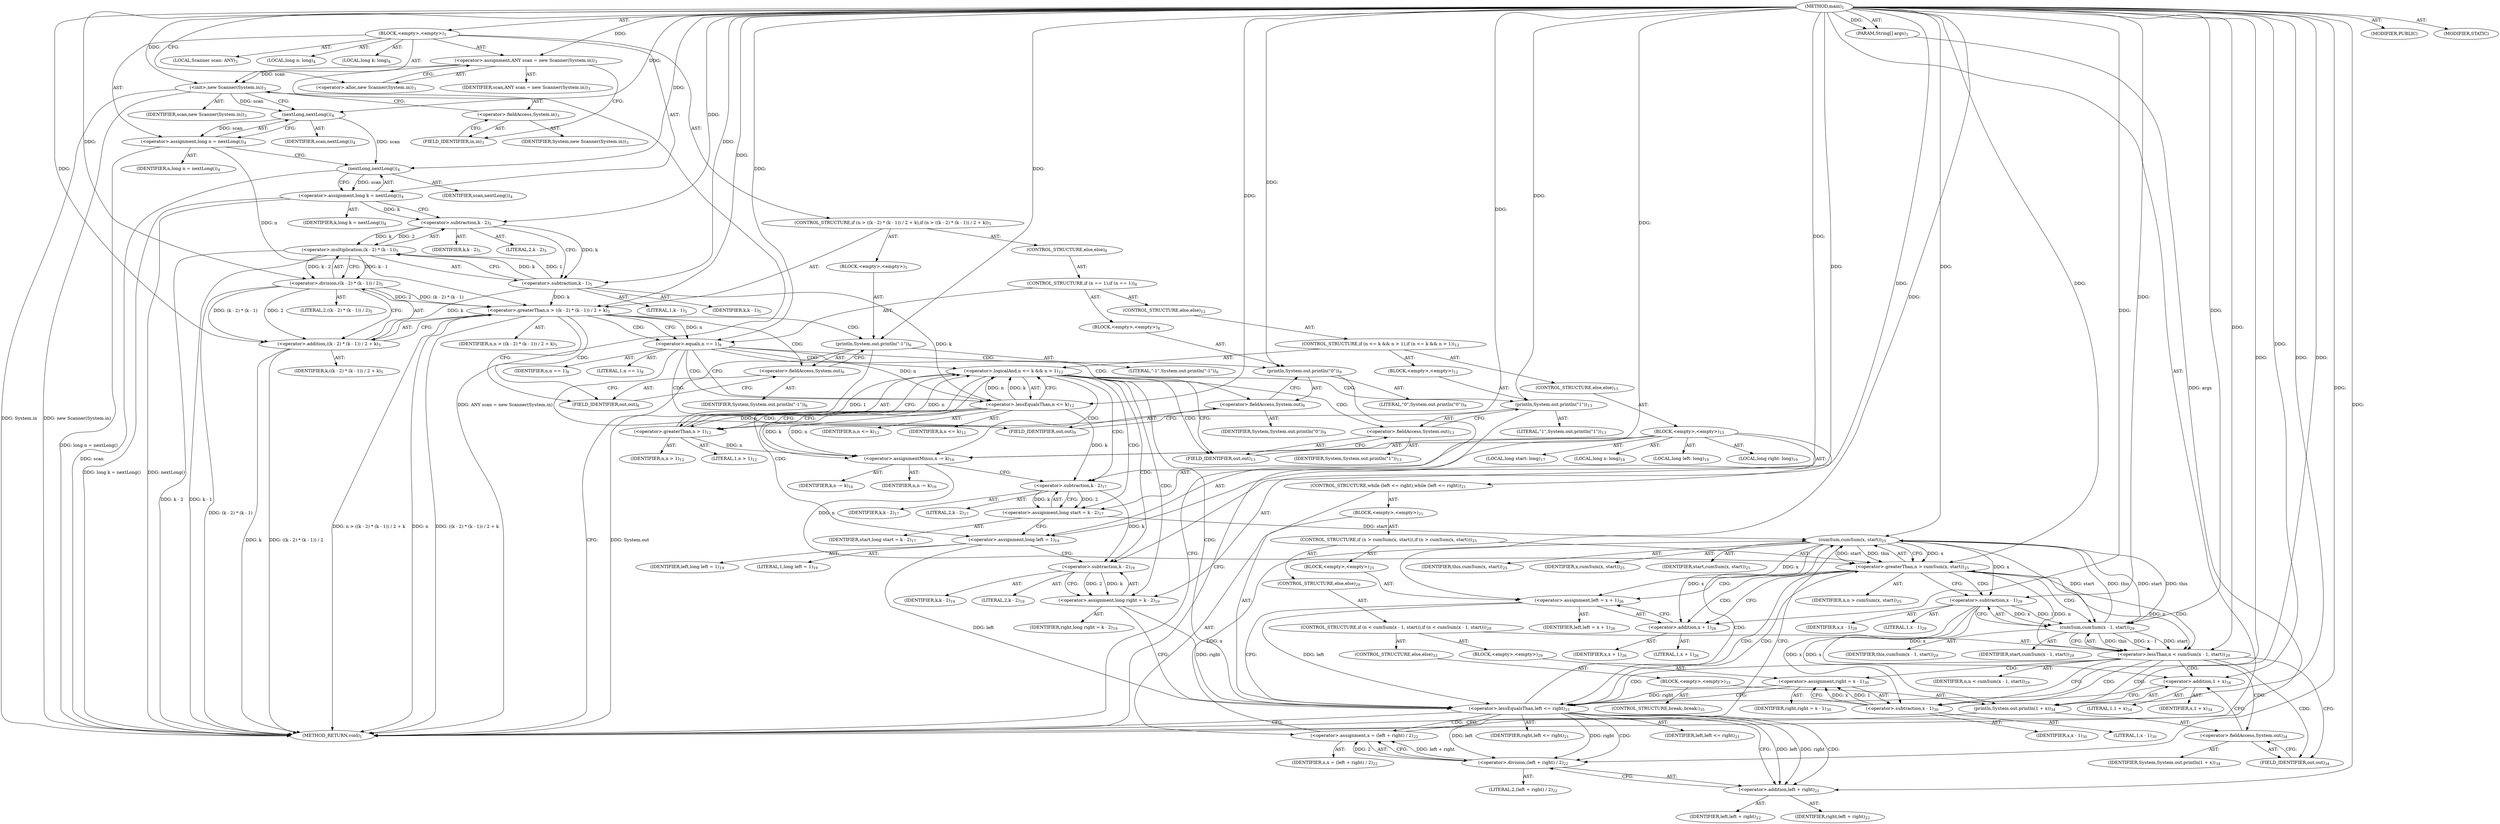 digraph "main" {  
"19" [label = <(METHOD,main)<SUB>1</SUB>> ]
"20" [label = <(PARAM,String[] args)<SUB>1</SUB>> ]
"21" [label = <(BLOCK,&lt;empty&gt;,&lt;empty&gt;)<SUB>1</SUB>> ]
"4" [label = <(LOCAL,Scanner scan: ANY)<SUB>3</SUB>> ]
"22" [label = <(&lt;operator&gt;.assignment,ANY scan = new Scanner(System.in))<SUB>3</SUB>> ]
"23" [label = <(IDENTIFIER,scan,ANY scan = new Scanner(System.in))<SUB>3</SUB>> ]
"24" [label = <(&lt;operator&gt;.alloc,new Scanner(System.in))<SUB>3</SUB>> ]
"25" [label = <(&lt;init&gt;,new Scanner(System.in))<SUB>3</SUB>> ]
"3" [label = <(IDENTIFIER,scan,new Scanner(System.in))<SUB>3</SUB>> ]
"26" [label = <(&lt;operator&gt;.fieldAccess,System.in)<SUB>3</SUB>> ]
"27" [label = <(IDENTIFIER,System,new Scanner(System.in))<SUB>3</SUB>> ]
"28" [label = <(FIELD_IDENTIFIER,in,in)<SUB>3</SUB>> ]
"29" [label = <(LOCAL,long n: long)<SUB>4</SUB>> ]
"30" [label = <(LOCAL,long k: long)<SUB>4</SUB>> ]
"31" [label = <(&lt;operator&gt;.assignment,long n = nextLong())<SUB>4</SUB>> ]
"32" [label = <(IDENTIFIER,n,long n = nextLong())<SUB>4</SUB>> ]
"33" [label = <(nextLong,nextLong())<SUB>4</SUB>> ]
"34" [label = <(IDENTIFIER,scan,nextLong())<SUB>4</SUB>> ]
"35" [label = <(&lt;operator&gt;.assignment,long k = nextLong())<SUB>4</SUB>> ]
"36" [label = <(IDENTIFIER,k,long k = nextLong())<SUB>4</SUB>> ]
"37" [label = <(nextLong,nextLong())<SUB>4</SUB>> ]
"38" [label = <(IDENTIFIER,scan,nextLong())<SUB>4</SUB>> ]
"39" [label = <(CONTROL_STRUCTURE,if (n &gt; ((k - 2) * (k - 1)) / 2 + k),if (n &gt; ((k - 2) * (k - 1)) / 2 + k))<SUB>5</SUB>> ]
"40" [label = <(&lt;operator&gt;.greaterThan,n &gt; ((k - 2) * (k - 1)) / 2 + k)<SUB>5</SUB>> ]
"41" [label = <(IDENTIFIER,n,n &gt; ((k - 2) * (k - 1)) / 2 + k)<SUB>5</SUB>> ]
"42" [label = <(&lt;operator&gt;.addition,((k - 2) * (k - 1)) / 2 + k)<SUB>5</SUB>> ]
"43" [label = <(&lt;operator&gt;.division,((k - 2) * (k - 1)) / 2)<SUB>5</SUB>> ]
"44" [label = <(&lt;operator&gt;.multiplication,(k - 2) * (k - 1))<SUB>5</SUB>> ]
"45" [label = <(&lt;operator&gt;.subtraction,k - 2)<SUB>5</SUB>> ]
"46" [label = <(IDENTIFIER,k,k - 2)<SUB>5</SUB>> ]
"47" [label = <(LITERAL,2,k - 2)<SUB>5</SUB>> ]
"48" [label = <(&lt;operator&gt;.subtraction,k - 1)<SUB>5</SUB>> ]
"49" [label = <(IDENTIFIER,k,k - 1)<SUB>5</SUB>> ]
"50" [label = <(LITERAL,1,k - 1)<SUB>5</SUB>> ]
"51" [label = <(LITERAL,2,((k - 2) * (k - 1)) / 2)<SUB>5</SUB>> ]
"52" [label = <(IDENTIFIER,k,((k - 2) * (k - 1)) / 2 + k)<SUB>5</SUB>> ]
"53" [label = <(BLOCK,&lt;empty&gt;,&lt;empty&gt;)<SUB>5</SUB>> ]
"54" [label = <(println,System.out.println(&quot;-1&quot;))<SUB>6</SUB>> ]
"55" [label = <(&lt;operator&gt;.fieldAccess,System.out)<SUB>6</SUB>> ]
"56" [label = <(IDENTIFIER,System,System.out.println(&quot;-1&quot;))<SUB>6</SUB>> ]
"57" [label = <(FIELD_IDENTIFIER,out,out)<SUB>6</SUB>> ]
"58" [label = <(LITERAL,&quot;-1&quot;,System.out.println(&quot;-1&quot;))<SUB>6</SUB>> ]
"59" [label = <(CONTROL_STRUCTURE,else,else)<SUB>8</SUB>> ]
"60" [label = <(CONTROL_STRUCTURE,if (n == 1),if (n == 1))<SUB>8</SUB>> ]
"61" [label = <(&lt;operator&gt;.equals,n == 1)<SUB>8</SUB>> ]
"62" [label = <(IDENTIFIER,n,n == 1)<SUB>8</SUB>> ]
"63" [label = <(LITERAL,1,n == 1)<SUB>8</SUB>> ]
"64" [label = <(BLOCK,&lt;empty&gt;,&lt;empty&gt;)<SUB>8</SUB>> ]
"65" [label = <(println,System.out.println(&quot;0&quot;))<SUB>9</SUB>> ]
"66" [label = <(&lt;operator&gt;.fieldAccess,System.out)<SUB>9</SUB>> ]
"67" [label = <(IDENTIFIER,System,System.out.println(&quot;0&quot;))<SUB>9</SUB>> ]
"68" [label = <(FIELD_IDENTIFIER,out,out)<SUB>9</SUB>> ]
"69" [label = <(LITERAL,&quot;0&quot;,System.out.println(&quot;0&quot;))<SUB>9</SUB>> ]
"70" [label = <(CONTROL_STRUCTURE,else,else)<SUB>12</SUB>> ]
"71" [label = <(CONTROL_STRUCTURE,if (n &lt;= k &amp;&amp; n &gt; 1),if (n &lt;= k &amp;&amp; n &gt; 1))<SUB>12</SUB>> ]
"72" [label = <(&lt;operator&gt;.logicalAnd,n &lt;= k &amp;&amp; n &gt; 1)<SUB>12</SUB>> ]
"73" [label = <(&lt;operator&gt;.lessEqualsThan,n &lt;= k)<SUB>12</SUB>> ]
"74" [label = <(IDENTIFIER,n,n &lt;= k)<SUB>12</SUB>> ]
"75" [label = <(IDENTIFIER,k,n &lt;= k)<SUB>12</SUB>> ]
"76" [label = <(&lt;operator&gt;.greaterThan,n &gt; 1)<SUB>12</SUB>> ]
"77" [label = <(IDENTIFIER,n,n &gt; 1)<SUB>12</SUB>> ]
"78" [label = <(LITERAL,1,n &gt; 1)<SUB>12</SUB>> ]
"79" [label = <(BLOCK,&lt;empty&gt;,&lt;empty&gt;)<SUB>12</SUB>> ]
"80" [label = <(println,System.out.println(&quot;1&quot;))<SUB>13</SUB>> ]
"81" [label = <(&lt;operator&gt;.fieldAccess,System.out)<SUB>13</SUB>> ]
"82" [label = <(IDENTIFIER,System,System.out.println(&quot;1&quot;))<SUB>13</SUB>> ]
"83" [label = <(FIELD_IDENTIFIER,out,out)<SUB>13</SUB>> ]
"84" [label = <(LITERAL,&quot;1&quot;,System.out.println(&quot;1&quot;))<SUB>13</SUB>> ]
"85" [label = <(CONTROL_STRUCTURE,else,else)<SUB>15</SUB>> ]
"86" [label = <(BLOCK,&lt;empty&gt;,&lt;empty&gt;)<SUB>15</SUB>> ]
"87" [label = <(&lt;operator&gt;.assignmentMinus,n -= k)<SUB>16</SUB>> ]
"88" [label = <(IDENTIFIER,n,n -= k)<SUB>16</SUB>> ]
"89" [label = <(IDENTIFIER,k,n -= k)<SUB>16</SUB>> ]
"90" [label = <(LOCAL,long start: long)<SUB>17</SUB>> ]
"91" [label = <(&lt;operator&gt;.assignment,long start = k - 2)<SUB>17</SUB>> ]
"92" [label = <(IDENTIFIER,start,long start = k - 2)<SUB>17</SUB>> ]
"93" [label = <(&lt;operator&gt;.subtraction,k - 2)<SUB>17</SUB>> ]
"94" [label = <(IDENTIFIER,k,k - 2)<SUB>17</SUB>> ]
"95" [label = <(LITERAL,2,k - 2)<SUB>17</SUB>> ]
"96" [label = <(LOCAL,long x: long)<SUB>18</SUB>> ]
"97" [label = <(LOCAL,long left: long)<SUB>19</SUB>> ]
"98" [label = <(LOCAL,long right: long)<SUB>19</SUB>> ]
"99" [label = <(&lt;operator&gt;.assignment,long left = 1)<SUB>19</SUB>> ]
"100" [label = <(IDENTIFIER,left,long left = 1)<SUB>19</SUB>> ]
"101" [label = <(LITERAL,1,long left = 1)<SUB>19</SUB>> ]
"102" [label = <(&lt;operator&gt;.assignment,long right = k - 2)<SUB>19</SUB>> ]
"103" [label = <(IDENTIFIER,right,long right = k - 2)<SUB>19</SUB>> ]
"104" [label = <(&lt;operator&gt;.subtraction,k - 2)<SUB>19</SUB>> ]
"105" [label = <(IDENTIFIER,k,k - 2)<SUB>19</SUB>> ]
"106" [label = <(LITERAL,2,k - 2)<SUB>19</SUB>> ]
"107" [label = <(CONTROL_STRUCTURE,while (left &lt;= right),while (left &lt;= right))<SUB>21</SUB>> ]
"108" [label = <(&lt;operator&gt;.lessEqualsThan,left &lt;= right)<SUB>21</SUB>> ]
"109" [label = <(IDENTIFIER,left,left &lt;= right)<SUB>21</SUB>> ]
"110" [label = <(IDENTIFIER,right,left &lt;= right)<SUB>21</SUB>> ]
"111" [label = <(BLOCK,&lt;empty&gt;,&lt;empty&gt;)<SUB>21</SUB>> ]
"112" [label = <(&lt;operator&gt;.assignment,x = (left + right) / 2)<SUB>22</SUB>> ]
"113" [label = <(IDENTIFIER,x,x = (left + right) / 2)<SUB>22</SUB>> ]
"114" [label = <(&lt;operator&gt;.division,(left + right) / 2)<SUB>22</SUB>> ]
"115" [label = <(&lt;operator&gt;.addition,left + right)<SUB>22</SUB>> ]
"116" [label = <(IDENTIFIER,left,left + right)<SUB>22</SUB>> ]
"117" [label = <(IDENTIFIER,right,left + right)<SUB>22</SUB>> ]
"118" [label = <(LITERAL,2,(left + right) / 2)<SUB>22</SUB>> ]
"119" [label = <(CONTROL_STRUCTURE,if (n &gt; cumSum(x, start)),if (n &gt; cumSum(x, start)))<SUB>25</SUB>> ]
"120" [label = <(&lt;operator&gt;.greaterThan,n &gt; cumSum(x, start))<SUB>25</SUB>> ]
"121" [label = <(IDENTIFIER,n,n &gt; cumSum(x, start))<SUB>25</SUB>> ]
"122" [label = <(cumSum,cumSum(x, start))<SUB>25</SUB>> ]
"123" [label = <(IDENTIFIER,this,cumSum(x, start))<SUB>25</SUB>> ]
"124" [label = <(IDENTIFIER,x,cumSum(x, start))<SUB>25</SUB>> ]
"125" [label = <(IDENTIFIER,start,cumSum(x, start))<SUB>25</SUB>> ]
"126" [label = <(BLOCK,&lt;empty&gt;,&lt;empty&gt;)<SUB>25</SUB>> ]
"127" [label = <(&lt;operator&gt;.assignment,left = x + 1)<SUB>26</SUB>> ]
"128" [label = <(IDENTIFIER,left,left = x + 1)<SUB>26</SUB>> ]
"129" [label = <(&lt;operator&gt;.addition,x + 1)<SUB>26</SUB>> ]
"130" [label = <(IDENTIFIER,x,x + 1)<SUB>26</SUB>> ]
"131" [label = <(LITERAL,1,x + 1)<SUB>26</SUB>> ]
"132" [label = <(CONTROL_STRUCTURE,else,else)<SUB>29</SUB>> ]
"133" [label = <(CONTROL_STRUCTURE,if (n &lt; cumSum(x - 1, start)),if (n &lt; cumSum(x - 1, start)))<SUB>29</SUB>> ]
"134" [label = <(&lt;operator&gt;.lessThan,n &lt; cumSum(x - 1, start))<SUB>29</SUB>> ]
"135" [label = <(IDENTIFIER,n,n &lt; cumSum(x - 1, start))<SUB>29</SUB>> ]
"136" [label = <(cumSum,cumSum(x - 1, start))<SUB>29</SUB>> ]
"137" [label = <(IDENTIFIER,this,cumSum(x - 1, start))<SUB>29</SUB>> ]
"138" [label = <(&lt;operator&gt;.subtraction,x - 1)<SUB>29</SUB>> ]
"139" [label = <(IDENTIFIER,x,x - 1)<SUB>29</SUB>> ]
"140" [label = <(LITERAL,1,x - 1)<SUB>29</SUB>> ]
"141" [label = <(IDENTIFIER,start,cumSum(x - 1, start))<SUB>29</SUB>> ]
"142" [label = <(BLOCK,&lt;empty&gt;,&lt;empty&gt;)<SUB>29</SUB>> ]
"143" [label = <(&lt;operator&gt;.assignment,right = x - 1)<SUB>30</SUB>> ]
"144" [label = <(IDENTIFIER,right,right = x - 1)<SUB>30</SUB>> ]
"145" [label = <(&lt;operator&gt;.subtraction,x - 1)<SUB>30</SUB>> ]
"146" [label = <(IDENTIFIER,x,x - 1)<SUB>30</SUB>> ]
"147" [label = <(LITERAL,1,x - 1)<SUB>30</SUB>> ]
"148" [label = <(CONTROL_STRUCTURE,else,else)<SUB>33</SUB>> ]
"149" [label = <(BLOCK,&lt;empty&gt;,&lt;empty&gt;)<SUB>33</SUB>> ]
"150" [label = <(println,System.out.println(1 + x))<SUB>34</SUB>> ]
"151" [label = <(&lt;operator&gt;.fieldAccess,System.out)<SUB>34</SUB>> ]
"152" [label = <(IDENTIFIER,System,System.out.println(1 + x))<SUB>34</SUB>> ]
"153" [label = <(FIELD_IDENTIFIER,out,out)<SUB>34</SUB>> ]
"154" [label = <(&lt;operator&gt;.addition,1 + x)<SUB>34</SUB>> ]
"155" [label = <(LITERAL,1,1 + x)<SUB>34</SUB>> ]
"156" [label = <(IDENTIFIER,x,1 + x)<SUB>34</SUB>> ]
"157" [label = <(CONTROL_STRUCTURE,break;,break;)<SUB>35</SUB>> ]
"158" [label = <(MODIFIER,PUBLIC)> ]
"159" [label = <(MODIFIER,STATIC)> ]
"160" [label = <(METHOD_RETURN,void)<SUB>1</SUB>> ]
  "19" -> "20"  [ label = "AST: "] 
  "19" -> "21"  [ label = "AST: "] 
  "19" -> "158"  [ label = "AST: "] 
  "19" -> "159"  [ label = "AST: "] 
  "19" -> "160"  [ label = "AST: "] 
  "21" -> "4"  [ label = "AST: "] 
  "21" -> "22"  [ label = "AST: "] 
  "21" -> "25"  [ label = "AST: "] 
  "21" -> "29"  [ label = "AST: "] 
  "21" -> "30"  [ label = "AST: "] 
  "21" -> "31"  [ label = "AST: "] 
  "21" -> "35"  [ label = "AST: "] 
  "21" -> "39"  [ label = "AST: "] 
  "22" -> "23"  [ label = "AST: "] 
  "22" -> "24"  [ label = "AST: "] 
  "25" -> "3"  [ label = "AST: "] 
  "25" -> "26"  [ label = "AST: "] 
  "26" -> "27"  [ label = "AST: "] 
  "26" -> "28"  [ label = "AST: "] 
  "31" -> "32"  [ label = "AST: "] 
  "31" -> "33"  [ label = "AST: "] 
  "33" -> "34"  [ label = "AST: "] 
  "35" -> "36"  [ label = "AST: "] 
  "35" -> "37"  [ label = "AST: "] 
  "37" -> "38"  [ label = "AST: "] 
  "39" -> "40"  [ label = "AST: "] 
  "39" -> "53"  [ label = "AST: "] 
  "39" -> "59"  [ label = "AST: "] 
  "40" -> "41"  [ label = "AST: "] 
  "40" -> "42"  [ label = "AST: "] 
  "42" -> "43"  [ label = "AST: "] 
  "42" -> "52"  [ label = "AST: "] 
  "43" -> "44"  [ label = "AST: "] 
  "43" -> "51"  [ label = "AST: "] 
  "44" -> "45"  [ label = "AST: "] 
  "44" -> "48"  [ label = "AST: "] 
  "45" -> "46"  [ label = "AST: "] 
  "45" -> "47"  [ label = "AST: "] 
  "48" -> "49"  [ label = "AST: "] 
  "48" -> "50"  [ label = "AST: "] 
  "53" -> "54"  [ label = "AST: "] 
  "54" -> "55"  [ label = "AST: "] 
  "54" -> "58"  [ label = "AST: "] 
  "55" -> "56"  [ label = "AST: "] 
  "55" -> "57"  [ label = "AST: "] 
  "59" -> "60"  [ label = "AST: "] 
  "60" -> "61"  [ label = "AST: "] 
  "60" -> "64"  [ label = "AST: "] 
  "60" -> "70"  [ label = "AST: "] 
  "61" -> "62"  [ label = "AST: "] 
  "61" -> "63"  [ label = "AST: "] 
  "64" -> "65"  [ label = "AST: "] 
  "65" -> "66"  [ label = "AST: "] 
  "65" -> "69"  [ label = "AST: "] 
  "66" -> "67"  [ label = "AST: "] 
  "66" -> "68"  [ label = "AST: "] 
  "70" -> "71"  [ label = "AST: "] 
  "71" -> "72"  [ label = "AST: "] 
  "71" -> "79"  [ label = "AST: "] 
  "71" -> "85"  [ label = "AST: "] 
  "72" -> "73"  [ label = "AST: "] 
  "72" -> "76"  [ label = "AST: "] 
  "73" -> "74"  [ label = "AST: "] 
  "73" -> "75"  [ label = "AST: "] 
  "76" -> "77"  [ label = "AST: "] 
  "76" -> "78"  [ label = "AST: "] 
  "79" -> "80"  [ label = "AST: "] 
  "80" -> "81"  [ label = "AST: "] 
  "80" -> "84"  [ label = "AST: "] 
  "81" -> "82"  [ label = "AST: "] 
  "81" -> "83"  [ label = "AST: "] 
  "85" -> "86"  [ label = "AST: "] 
  "86" -> "87"  [ label = "AST: "] 
  "86" -> "90"  [ label = "AST: "] 
  "86" -> "91"  [ label = "AST: "] 
  "86" -> "96"  [ label = "AST: "] 
  "86" -> "97"  [ label = "AST: "] 
  "86" -> "98"  [ label = "AST: "] 
  "86" -> "99"  [ label = "AST: "] 
  "86" -> "102"  [ label = "AST: "] 
  "86" -> "107"  [ label = "AST: "] 
  "87" -> "88"  [ label = "AST: "] 
  "87" -> "89"  [ label = "AST: "] 
  "91" -> "92"  [ label = "AST: "] 
  "91" -> "93"  [ label = "AST: "] 
  "93" -> "94"  [ label = "AST: "] 
  "93" -> "95"  [ label = "AST: "] 
  "99" -> "100"  [ label = "AST: "] 
  "99" -> "101"  [ label = "AST: "] 
  "102" -> "103"  [ label = "AST: "] 
  "102" -> "104"  [ label = "AST: "] 
  "104" -> "105"  [ label = "AST: "] 
  "104" -> "106"  [ label = "AST: "] 
  "107" -> "108"  [ label = "AST: "] 
  "107" -> "111"  [ label = "AST: "] 
  "108" -> "109"  [ label = "AST: "] 
  "108" -> "110"  [ label = "AST: "] 
  "111" -> "112"  [ label = "AST: "] 
  "111" -> "119"  [ label = "AST: "] 
  "112" -> "113"  [ label = "AST: "] 
  "112" -> "114"  [ label = "AST: "] 
  "114" -> "115"  [ label = "AST: "] 
  "114" -> "118"  [ label = "AST: "] 
  "115" -> "116"  [ label = "AST: "] 
  "115" -> "117"  [ label = "AST: "] 
  "119" -> "120"  [ label = "AST: "] 
  "119" -> "126"  [ label = "AST: "] 
  "119" -> "132"  [ label = "AST: "] 
  "120" -> "121"  [ label = "AST: "] 
  "120" -> "122"  [ label = "AST: "] 
  "122" -> "123"  [ label = "AST: "] 
  "122" -> "124"  [ label = "AST: "] 
  "122" -> "125"  [ label = "AST: "] 
  "126" -> "127"  [ label = "AST: "] 
  "127" -> "128"  [ label = "AST: "] 
  "127" -> "129"  [ label = "AST: "] 
  "129" -> "130"  [ label = "AST: "] 
  "129" -> "131"  [ label = "AST: "] 
  "132" -> "133"  [ label = "AST: "] 
  "133" -> "134"  [ label = "AST: "] 
  "133" -> "142"  [ label = "AST: "] 
  "133" -> "148"  [ label = "AST: "] 
  "134" -> "135"  [ label = "AST: "] 
  "134" -> "136"  [ label = "AST: "] 
  "136" -> "137"  [ label = "AST: "] 
  "136" -> "138"  [ label = "AST: "] 
  "136" -> "141"  [ label = "AST: "] 
  "138" -> "139"  [ label = "AST: "] 
  "138" -> "140"  [ label = "AST: "] 
  "142" -> "143"  [ label = "AST: "] 
  "143" -> "144"  [ label = "AST: "] 
  "143" -> "145"  [ label = "AST: "] 
  "145" -> "146"  [ label = "AST: "] 
  "145" -> "147"  [ label = "AST: "] 
  "148" -> "149"  [ label = "AST: "] 
  "149" -> "150"  [ label = "AST: "] 
  "149" -> "157"  [ label = "AST: "] 
  "150" -> "151"  [ label = "AST: "] 
  "150" -> "154"  [ label = "AST: "] 
  "151" -> "152"  [ label = "AST: "] 
  "151" -> "153"  [ label = "AST: "] 
  "154" -> "155"  [ label = "AST: "] 
  "154" -> "156"  [ label = "AST: "] 
  "22" -> "28"  [ label = "CFG: "] 
  "25" -> "33"  [ label = "CFG: "] 
  "31" -> "37"  [ label = "CFG: "] 
  "35" -> "45"  [ label = "CFG: "] 
  "24" -> "22"  [ label = "CFG: "] 
  "26" -> "25"  [ label = "CFG: "] 
  "33" -> "31"  [ label = "CFG: "] 
  "37" -> "35"  [ label = "CFG: "] 
  "40" -> "57"  [ label = "CFG: "] 
  "40" -> "61"  [ label = "CFG: "] 
  "28" -> "26"  [ label = "CFG: "] 
  "42" -> "40"  [ label = "CFG: "] 
  "54" -> "160"  [ label = "CFG: "] 
  "43" -> "42"  [ label = "CFG: "] 
  "55" -> "54"  [ label = "CFG: "] 
  "61" -> "68"  [ label = "CFG: "] 
  "61" -> "73"  [ label = "CFG: "] 
  "44" -> "43"  [ label = "CFG: "] 
  "57" -> "55"  [ label = "CFG: "] 
  "65" -> "160"  [ label = "CFG: "] 
  "45" -> "48"  [ label = "CFG: "] 
  "48" -> "44"  [ label = "CFG: "] 
  "66" -> "65"  [ label = "CFG: "] 
  "72" -> "83"  [ label = "CFG: "] 
  "72" -> "87"  [ label = "CFG: "] 
  "68" -> "66"  [ label = "CFG: "] 
  "73" -> "72"  [ label = "CFG: "] 
  "73" -> "76"  [ label = "CFG: "] 
  "76" -> "72"  [ label = "CFG: "] 
  "80" -> "160"  [ label = "CFG: "] 
  "81" -> "80"  [ label = "CFG: "] 
  "87" -> "93"  [ label = "CFG: "] 
  "91" -> "99"  [ label = "CFG: "] 
  "99" -> "104"  [ label = "CFG: "] 
  "102" -> "108"  [ label = "CFG: "] 
  "83" -> "81"  [ label = "CFG: "] 
  "93" -> "91"  [ label = "CFG: "] 
  "104" -> "102"  [ label = "CFG: "] 
  "108" -> "160"  [ label = "CFG: "] 
  "108" -> "115"  [ label = "CFG: "] 
  "112" -> "122"  [ label = "CFG: "] 
  "114" -> "112"  [ label = "CFG: "] 
  "120" -> "129"  [ label = "CFG: "] 
  "120" -> "138"  [ label = "CFG: "] 
  "115" -> "114"  [ label = "CFG: "] 
  "122" -> "120"  [ label = "CFG: "] 
  "127" -> "108"  [ label = "CFG: "] 
  "129" -> "127"  [ label = "CFG: "] 
  "134" -> "145"  [ label = "CFG: "] 
  "134" -> "153"  [ label = "CFG: "] 
  "136" -> "134"  [ label = "CFG: "] 
  "143" -> "108"  [ label = "CFG: "] 
  "138" -> "136"  [ label = "CFG: "] 
  "145" -> "143"  [ label = "CFG: "] 
  "150" -> "160"  [ label = "CFG: "] 
  "151" -> "154"  [ label = "CFG: "] 
  "154" -> "150"  [ label = "CFG: "] 
  "153" -> "151"  [ label = "CFG: "] 
  "19" -> "24"  [ label = "CFG: "] 
  "20" -> "160"  [ label = "DDG: args"] 
  "22" -> "160"  [ label = "DDG: ANY scan = new Scanner(System.in)"] 
  "25" -> "160"  [ label = "DDG: System.in"] 
  "25" -> "160"  [ label = "DDG: new Scanner(System.in)"] 
  "31" -> "160"  [ label = "DDG: long n = nextLong()"] 
  "37" -> "160"  [ label = "DDG: scan"] 
  "35" -> "160"  [ label = "DDG: nextLong()"] 
  "35" -> "160"  [ label = "DDG: long k = nextLong()"] 
  "40" -> "160"  [ label = "DDG: n"] 
  "44" -> "160"  [ label = "DDG: k - 2"] 
  "44" -> "160"  [ label = "DDG: k - 1"] 
  "43" -> "160"  [ label = "DDG: (k - 2) * (k - 1)"] 
  "42" -> "160"  [ label = "DDG: ((k - 2) * (k - 1)) / 2"] 
  "42" -> "160"  [ label = "DDG: k"] 
  "40" -> "160"  [ label = "DDG: ((k - 2) * (k - 1)) / 2 + k"] 
  "40" -> "160"  [ label = "DDG: n &gt; ((k - 2) * (k - 1)) / 2 + k"] 
  "54" -> "160"  [ label = "DDG: System.out"] 
  "19" -> "20"  [ label = "DDG: "] 
  "19" -> "22"  [ label = "DDG: "] 
  "33" -> "31"  [ label = "DDG: scan"] 
  "37" -> "35"  [ label = "DDG: scan"] 
  "22" -> "25"  [ label = "DDG: scan"] 
  "19" -> "25"  [ label = "DDG: "] 
  "25" -> "33"  [ label = "DDG: scan"] 
  "19" -> "33"  [ label = "DDG: "] 
  "33" -> "37"  [ label = "DDG: scan"] 
  "19" -> "37"  [ label = "DDG: "] 
  "31" -> "40"  [ label = "DDG: n"] 
  "19" -> "40"  [ label = "DDG: "] 
  "43" -> "40"  [ label = "DDG: (k - 2) * (k - 1)"] 
  "43" -> "40"  [ label = "DDG: 2"] 
  "48" -> "40"  [ label = "DDG: k"] 
  "43" -> "42"  [ label = "DDG: (k - 2) * (k - 1)"] 
  "43" -> "42"  [ label = "DDG: 2"] 
  "48" -> "42"  [ label = "DDG: k"] 
  "19" -> "42"  [ label = "DDG: "] 
  "19" -> "54"  [ label = "DDG: "] 
  "44" -> "43"  [ label = "DDG: k - 2"] 
  "44" -> "43"  [ label = "DDG: k - 1"] 
  "19" -> "43"  [ label = "DDG: "] 
  "40" -> "61"  [ label = "DDG: n"] 
  "19" -> "61"  [ label = "DDG: "] 
  "45" -> "44"  [ label = "DDG: k"] 
  "45" -> "44"  [ label = "DDG: 2"] 
  "48" -> "44"  [ label = "DDG: k"] 
  "48" -> "44"  [ label = "DDG: 1"] 
  "19" -> "65"  [ label = "DDG: "] 
  "35" -> "45"  [ label = "DDG: k"] 
  "19" -> "45"  [ label = "DDG: "] 
  "45" -> "48"  [ label = "DDG: k"] 
  "19" -> "48"  [ label = "DDG: "] 
  "73" -> "72"  [ label = "DDG: n"] 
  "73" -> "72"  [ label = "DDG: k"] 
  "76" -> "72"  [ label = "DDG: n"] 
  "76" -> "72"  [ label = "DDG: 1"] 
  "61" -> "73"  [ label = "DDG: n"] 
  "19" -> "73"  [ label = "DDG: "] 
  "48" -> "73"  [ label = "DDG: k"] 
  "73" -> "76"  [ label = "DDG: n"] 
  "19" -> "76"  [ label = "DDG: "] 
  "19" -> "80"  [ label = "DDG: "] 
  "73" -> "87"  [ label = "DDG: k"] 
  "19" -> "87"  [ label = "DDG: "] 
  "93" -> "91"  [ label = "DDG: k"] 
  "93" -> "91"  [ label = "DDG: 2"] 
  "19" -> "99"  [ label = "DDG: "] 
  "104" -> "102"  [ label = "DDG: k"] 
  "104" -> "102"  [ label = "DDG: 2"] 
  "73" -> "87"  [ label = "DDG: n"] 
  "76" -> "87"  [ label = "DDG: n"] 
  "19" -> "93"  [ label = "DDG: "] 
  "73" -> "93"  [ label = "DDG: k"] 
  "93" -> "104"  [ label = "DDG: k"] 
  "19" -> "104"  [ label = "DDG: "] 
  "99" -> "108"  [ label = "DDG: left"] 
  "127" -> "108"  [ label = "DDG: left"] 
  "19" -> "108"  [ label = "DDG: "] 
  "102" -> "108"  [ label = "DDG: right"] 
  "143" -> "108"  [ label = "DDG: right"] 
  "114" -> "112"  [ label = "DDG: left + right"] 
  "114" -> "112"  [ label = "DDG: 2"] 
  "108" -> "114"  [ label = "DDG: left"] 
  "19" -> "114"  [ label = "DDG: "] 
  "108" -> "114"  [ label = "DDG: right"] 
  "87" -> "120"  [ label = "DDG: n"] 
  "134" -> "120"  [ label = "DDG: n"] 
  "19" -> "120"  [ label = "DDG: "] 
  "122" -> "120"  [ label = "DDG: this"] 
  "122" -> "120"  [ label = "DDG: x"] 
  "122" -> "120"  [ label = "DDG: start"] 
  "122" -> "127"  [ label = "DDG: x"] 
  "19" -> "127"  [ label = "DDG: "] 
  "108" -> "115"  [ label = "DDG: left"] 
  "19" -> "115"  [ label = "DDG: "] 
  "108" -> "115"  [ label = "DDG: right"] 
  "136" -> "122"  [ label = "DDG: this"] 
  "19" -> "122"  [ label = "DDG: "] 
  "112" -> "122"  [ label = "DDG: x"] 
  "91" -> "122"  [ label = "DDG: start"] 
  "136" -> "122"  [ label = "DDG: start"] 
  "122" -> "129"  [ label = "DDG: x"] 
  "19" -> "129"  [ label = "DDG: "] 
  "120" -> "134"  [ label = "DDG: n"] 
  "19" -> "134"  [ label = "DDG: "] 
  "136" -> "134"  [ label = "DDG: this"] 
  "136" -> "134"  [ label = "DDG: x - 1"] 
  "136" -> "134"  [ label = "DDG: start"] 
  "145" -> "143"  [ label = "DDG: x"] 
  "145" -> "143"  [ label = "DDG: 1"] 
  "122" -> "136"  [ label = "DDG: this"] 
  "19" -> "136"  [ label = "DDG: "] 
  "138" -> "136"  [ label = "DDG: x"] 
  "138" -> "136"  [ label = "DDG: 1"] 
  "122" -> "136"  [ label = "DDG: start"] 
  "122" -> "138"  [ label = "DDG: x"] 
  "19" -> "138"  [ label = "DDG: "] 
  "138" -> "145"  [ label = "DDG: x"] 
  "19" -> "145"  [ label = "DDG: "] 
  "19" -> "150"  [ label = "DDG: "] 
  "138" -> "150"  [ label = "DDG: x"] 
  "19" -> "154"  [ label = "DDG: "] 
  "138" -> "154"  [ label = "DDG: x"] 
  "40" -> "57"  [ label = "CDG: "] 
  "40" -> "54"  [ label = "CDG: "] 
  "40" -> "61"  [ label = "CDG: "] 
  "40" -> "55"  [ label = "CDG: "] 
  "61" -> "68"  [ label = "CDG: "] 
  "61" -> "73"  [ label = "CDG: "] 
  "61" -> "66"  [ label = "CDG: "] 
  "61" -> "72"  [ label = "CDG: "] 
  "61" -> "65"  [ label = "CDG: "] 
  "72" -> "99"  [ label = "CDG: "] 
  "72" -> "81"  [ label = "CDG: "] 
  "72" -> "102"  [ label = "CDG: "] 
  "72" -> "104"  [ label = "CDG: "] 
  "72" -> "87"  [ label = "CDG: "] 
  "72" -> "91"  [ label = "CDG: "] 
  "72" -> "93"  [ label = "CDG: "] 
  "72" -> "80"  [ label = "CDG: "] 
  "72" -> "83"  [ label = "CDG: "] 
  "72" -> "108"  [ label = "CDG: "] 
  "73" -> "76"  [ label = "CDG: "] 
  "108" -> "115"  [ label = "CDG: "] 
  "108" -> "120"  [ label = "CDG: "] 
  "108" -> "122"  [ label = "CDG: "] 
  "108" -> "114"  [ label = "CDG: "] 
  "108" -> "112"  [ label = "CDG: "] 
  "120" -> "136"  [ label = "CDG: "] 
  "120" -> "129"  [ label = "CDG: "] 
  "120" -> "134"  [ label = "CDG: "] 
  "120" -> "138"  [ label = "CDG: "] 
  "120" -> "127"  [ label = "CDG: "] 
  "120" -> "108"  [ label = "CDG: "] 
  "134" -> "154"  [ label = "CDG: "] 
  "134" -> "145"  [ label = "CDG: "] 
  "134" -> "150"  [ label = "CDG: "] 
  "134" -> "151"  [ label = "CDG: "] 
  "134" -> "153"  [ label = "CDG: "] 
  "134" -> "143"  [ label = "CDG: "] 
  "134" -> "108"  [ label = "CDG: "] 
}
